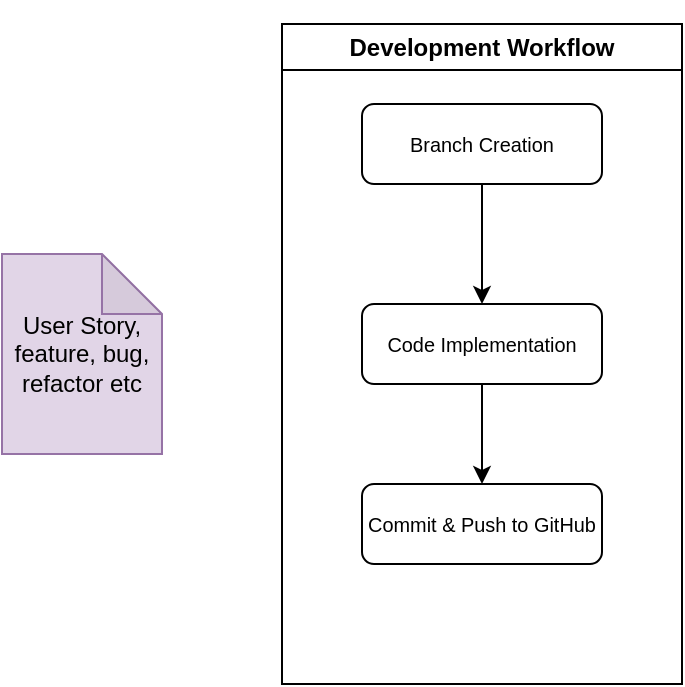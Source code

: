 <mxfile version="27.1.6">
  <diagram name="Page-1" id="EbjfTGf5r0Gx9nRoqe3C">
    <mxGraphModel dx="1042" dy="563" grid="1" gridSize="10" guides="1" tooltips="1" connect="1" arrows="1" fold="1" page="1" pageScale="1" pageWidth="850" pageHeight="1100" math="0" shadow="0">
      <root>
        <mxCell id="0" />
        <mxCell id="1" parent="0" />
        <mxCell id="cg-BynvlAc0QhbgM30q9-4" value="User Story,&lt;br&gt;feature, bug, refactor etc" style="shape=note;whiteSpace=wrap;html=1;backgroundOutline=1;darkOpacity=0.05;fillColor=#e1d5e7;strokeColor=#9673a6;" vertex="1" parent="1">
          <mxGeometry x="30" y="225" width="80" height="100" as="geometry" />
        </mxCell>
        <mxCell id="cg-BynvlAc0QhbgM30q9-19" value="&lt;h4&gt;&lt;strong&gt;Development Workflow&lt;/strong&gt;&lt;/h4&gt;" style="swimlane;whiteSpace=wrap;html=1;" vertex="1" parent="1">
          <mxGeometry x="170" y="110" width="200" height="330" as="geometry" />
        </mxCell>
        <mxCell id="cg-BynvlAc0QhbgM30q9-22" value="" style="edgeStyle=orthogonalEdgeStyle;rounded=0;orthogonalLoop=1;jettySize=auto;html=1;" edge="1" parent="cg-BynvlAc0QhbgM30q9-19" source="cg-BynvlAc0QhbgM30q9-20" target="cg-BynvlAc0QhbgM30q9-21">
          <mxGeometry relative="1" as="geometry" />
        </mxCell>
        <mxCell id="cg-BynvlAc0QhbgM30q9-20" value="&lt;h5&gt;&lt;span style=&quot;font-weight: normal;&quot;&gt;Branch Creation&lt;/span&gt;&lt;/h5&gt;" style="rounded=1;whiteSpace=wrap;html=1;" vertex="1" parent="cg-BynvlAc0QhbgM30q9-19">
          <mxGeometry x="40" y="40" width="120" height="40" as="geometry" />
        </mxCell>
        <mxCell id="cg-BynvlAc0QhbgM30q9-24" value="" style="edgeStyle=orthogonalEdgeStyle;rounded=0;orthogonalLoop=1;jettySize=auto;html=1;" edge="1" parent="cg-BynvlAc0QhbgM30q9-19" source="cg-BynvlAc0QhbgM30q9-21" target="cg-BynvlAc0QhbgM30q9-23">
          <mxGeometry relative="1" as="geometry" />
        </mxCell>
        <mxCell id="cg-BynvlAc0QhbgM30q9-21" value="&lt;h5&gt;&lt;span style=&quot;font-weight: normal;&quot;&gt;Code Implementation&lt;/span&gt;&lt;/h5&gt;" style="rounded=1;whiteSpace=wrap;html=1;" vertex="1" parent="cg-BynvlAc0QhbgM30q9-19">
          <mxGeometry x="40" y="140" width="120" height="40" as="geometry" />
        </mxCell>
        <mxCell id="cg-BynvlAc0QhbgM30q9-23" value="&lt;h5&gt;&lt;span style=&quot;font-weight: normal;&quot;&gt;Commit &amp;amp; Push to GitHub&lt;/span&gt;&lt;/h5&gt;" style="rounded=1;whiteSpace=wrap;html=1;" vertex="1" parent="cg-BynvlAc0QhbgM30q9-19">
          <mxGeometry x="40" y="230" width="120" height="40" as="geometry" />
        </mxCell>
      </root>
    </mxGraphModel>
  </diagram>
</mxfile>
